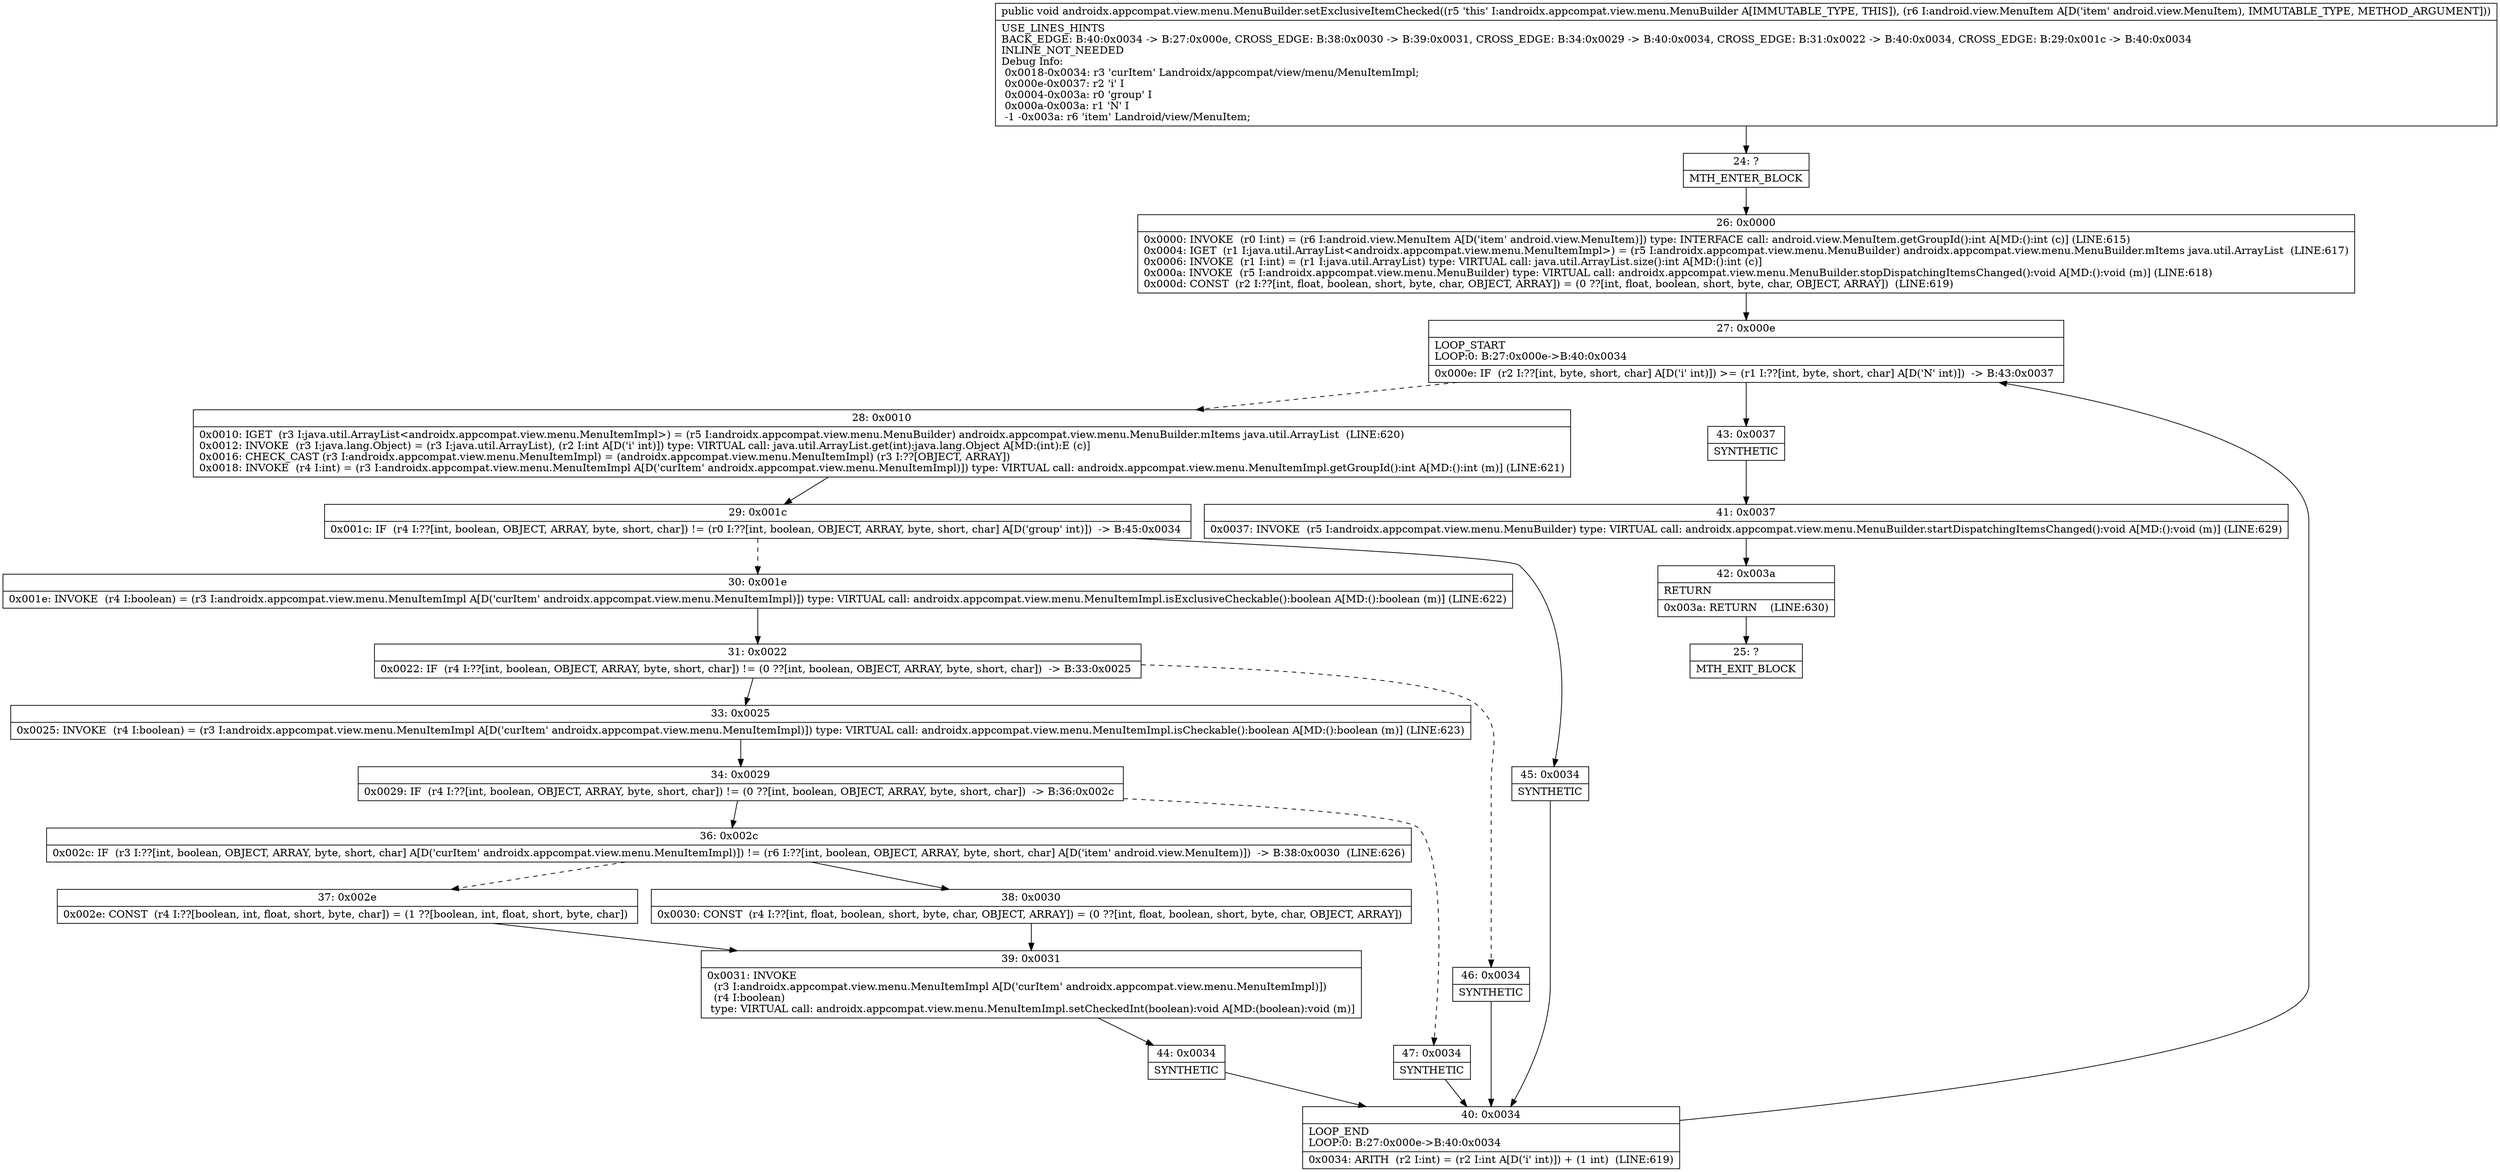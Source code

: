 digraph "CFG forandroidx.appcompat.view.menu.MenuBuilder.setExclusiveItemChecked(Landroid\/view\/MenuItem;)V" {
Node_24 [shape=record,label="{24\:\ ?|MTH_ENTER_BLOCK\l}"];
Node_26 [shape=record,label="{26\:\ 0x0000|0x0000: INVOKE  (r0 I:int) = (r6 I:android.view.MenuItem A[D('item' android.view.MenuItem)]) type: INTERFACE call: android.view.MenuItem.getGroupId():int A[MD:():int (c)] (LINE:615)\l0x0004: IGET  (r1 I:java.util.ArrayList\<androidx.appcompat.view.menu.MenuItemImpl\>) = (r5 I:androidx.appcompat.view.menu.MenuBuilder) androidx.appcompat.view.menu.MenuBuilder.mItems java.util.ArrayList  (LINE:617)\l0x0006: INVOKE  (r1 I:int) = (r1 I:java.util.ArrayList) type: VIRTUAL call: java.util.ArrayList.size():int A[MD:():int (c)]\l0x000a: INVOKE  (r5 I:androidx.appcompat.view.menu.MenuBuilder) type: VIRTUAL call: androidx.appcompat.view.menu.MenuBuilder.stopDispatchingItemsChanged():void A[MD:():void (m)] (LINE:618)\l0x000d: CONST  (r2 I:??[int, float, boolean, short, byte, char, OBJECT, ARRAY]) = (0 ??[int, float, boolean, short, byte, char, OBJECT, ARRAY])  (LINE:619)\l}"];
Node_27 [shape=record,label="{27\:\ 0x000e|LOOP_START\lLOOP:0: B:27:0x000e\-\>B:40:0x0034\l|0x000e: IF  (r2 I:??[int, byte, short, char] A[D('i' int)]) \>= (r1 I:??[int, byte, short, char] A[D('N' int)])  \-\> B:43:0x0037 \l}"];
Node_28 [shape=record,label="{28\:\ 0x0010|0x0010: IGET  (r3 I:java.util.ArrayList\<androidx.appcompat.view.menu.MenuItemImpl\>) = (r5 I:androidx.appcompat.view.menu.MenuBuilder) androidx.appcompat.view.menu.MenuBuilder.mItems java.util.ArrayList  (LINE:620)\l0x0012: INVOKE  (r3 I:java.lang.Object) = (r3 I:java.util.ArrayList), (r2 I:int A[D('i' int)]) type: VIRTUAL call: java.util.ArrayList.get(int):java.lang.Object A[MD:(int):E (c)]\l0x0016: CHECK_CAST (r3 I:androidx.appcompat.view.menu.MenuItemImpl) = (androidx.appcompat.view.menu.MenuItemImpl) (r3 I:??[OBJECT, ARRAY]) \l0x0018: INVOKE  (r4 I:int) = (r3 I:androidx.appcompat.view.menu.MenuItemImpl A[D('curItem' androidx.appcompat.view.menu.MenuItemImpl)]) type: VIRTUAL call: androidx.appcompat.view.menu.MenuItemImpl.getGroupId():int A[MD:():int (m)] (LINE:621)\l}"];
Node_29 [shape=record,label="{29\:\ 0x001c|0x001c: IF  (r4 I:??[int, boolean, OBJECT, ARRAY, byte, short, char]) != (r0 I:??[int, boolean, OBJECT, ARRAY, byte, short, char] A[D('group' int)])  \-\> B:45:0x0034 \l}"];
Node_30 [shape=record,label="{30\:\ 0x001e|0x001e: INVOKE  (r4 I:boolean) = (r3 I:androidx.appcompat.view.menu.MenuItemImpl A[D('curItem' androidx.appcompat.view.menu.MenuItemImpl)]) type: VIRTUAL call: androidx.appcompat.view.menu.MenuItemImpl.isExclusiveCheckable():boolean A[MD:():boolean (m)] (LINE:622)\l}"];
Node_31 [shape=record,label="{31\:\ 0x0022|0x0022: IF  (r4 I:??[int, boolean, OBJECT, ARRAY, byte, short, char]) != (0 ??[int, boolean, OBJECT, ARRAY, byte, short, char])  \-\> B:33:0x0025 \l}"];
Node_33 [shape=record,label="{33\:\ 0x0025|0x0025: INVOKE  (r4 I:boolean) = (r3 I:androidx.appcompat.view.menu.MenuItemImpl A[D('curItem' androidx.appcompat.view.menu.MenuItemImpl)]) type: VIRTUAL call: androidx.appcompat.view.menu.MenuItemImpl.isCheckable():boolean A[MD:():boolean (m)] (LINE:623)\l}"];
Node_34 [shape=record,label="{34\:\ 0x0029|0x0029: IF  (r4 I:??[int, boolean, OBJECT, ARRAY, byte, short, char]) != (0 ??[int, boolean, OBJECT, ARRAY, byte, short, char])  \-\> B:36:0x002c \l}"];
Node_36 [shape=record,label="{36\:\ 0x002c|0x002c: IF  (r3 I:??[int, boolean, OBJECT, ARRAY, byte, short, char] A[D('curItem' androidx.appcompat.view.menu.MenuItemImpl)]) != (r6 I:??[int, boolean, OBJECT, ARRAY, byte, short, char] A[D('item' android.view.MenuItem)])  \-\> B:38:0x0030  (LINE:626)\l}"];
Node_37 [shape=record,label="{37\:\ 0x002e|0x002e: CONST  (r4 I:??[boolean, int, float, short, byte, char]) = (1 ??[boolean, int, float, short, byte, char]) \l}"];
Node_39 [shape=record,label="{39\:\ 0x0031|0x0031: INVOKE  \l  (r3 I:androidx.appcompat.view.menu.MenuItemImpl A[D('curItem' androidx.appcompat.view.menu.MenuItemImpl)])\l  (r4 I:boolean)\l type: VIRTUAL call: androidx.appcompat.view.menu.MenuItemImpl.setCheckedInt(boolean):void A[MD:(boolean):void (m)]\l}"];
Node_44 [shape=record,label="{44\:\ 0x0034|SYNTHETIC\l}"];
Node_40 [shape=record,label="{40\:\ 0x0034|LOOP_END\lLOOP:0: B:27:0x000e\-\>B:40:0x0034\l|0x0034: ARITH  (r2 I:int) = (r2 I:int A[D('i' int)]) + (1 int)  (LINE:619)\l}"];
Node_38 [shape=record,label="{38\:\ 0x0030|0x0030: CONST  (r4 I:??[int, float, boolean, short, byte, char, OBJECT, ARRAY]) = (0 ??[int, float, boolean, short, byte, char, OBJECT, ARRAY]) \l}"];
Node_47 [shape=record,label="{47\:\ 0x0034|SYNTHETIC\l}"];
Node_46 [shape=record,label="{46\:\ 0x0034|SYNTHETIC\l}"];
Node_45 [shape=record,label="{45\:\ 0x0034|SYNTHETIC\l}"];
Node_43 [shape=record,label="{43\:\ 0x0037|SYNTHETIC\l}"];
Node_41 [shape=record,label="{41\:\ 0x0037|0x0037: INVOKE  (r5 I:androidx.appcompat.view.menu.MenuBuilder) type: VIRTUAL call: androidx.appcompat.view.menu.MenuBuilder.startDispatchingItemsChanged():void A[MD:():void (m)] (LINE:629)\l}"];
Node_42 [shape=record,label="{42\:\ 0x003a|RETURN\l|0x003a: RETURN    (LINE:630)\l}"];
Node_25 [shape=record,label="{25\:\ ?|MTH_EXIT_BLOCK\l}"];
MethodNode[shape=record,label="{public void androidx.appcompat.view.menu.MenuBuilder.setExclusiveItemChecked((r5 'this' I:androidx.appcompat.view.menu.MenuBuilder A[IMMUTABLE_TYPE, THIS]), (r6 I:android.view.MenuItem A[D('item' android.view.MenuItem), IMMUTABLE_TYPE, METHOD_ARGUMENT]))  | USE_LINES_HINTS\lBACK_EDGE: B:40:0x0034 \-\> B:27:0x000e, CROSS_EDGE: B:38:0x0030 \-\> B:39:0x0031, CROSS_EDGE: B:34:0x0029 \-\> B:40:0x0034, CROSS_EDGE: B:31:0x0022 \-\> B:40:0x0034, CROSS_EDGE: B:29:0x001c \-\> B:40:0x0034\lINLINE_NOT_NEEDED\lDebug Info:\l  0x0018\-0x0034: r3 'curItem' Landroidx\/appcompat\/view\/menu\/MenuItemImpl;\l  0x000e\-0x0037: r2 'i' I\l  0x0004\-0x003a: r0 'group' I\l  0x000a\-0x003a: r1 'N' I\l  \-1 \-0x003a: r6 'item' Landroid\/view\/MenuItem;\l}"];
MethodNode -> Node_24;Node_24 -> Node_26;
Node_26 -> Node_27;
Node_27 -> Node_28[style=dashed];
Node_27 -> Node_43;
Node_28 -> Node_29;
Node_29 -> Node_30[style=dashed];
Node_29 -> Node_45;
Node_30 -> Node_31;
Node_31 -> Node_33;
Node_31 -> Node_46[style=dashed];
Node_33 -> Node_34;
Node_34 -> Node_36;
Node_34 -> Node_47[style=dashed];
Node_36 -> Node_37[style=dashed];
Node_36 -> Node_38;
Node_37 -> Node_39;
Node_39 -> Node_44;
Node_44 -> Node_40;
Node_40 -> Node_27;
Node_38 -> Node_39;
Node_47 -> Node_40;
Node_46 -> Node_40;
Node_45 -> Node_40;
Node_43 -> Node_41;
Node_41 -> Node_42;
Node_42 -> Node_25;
}

